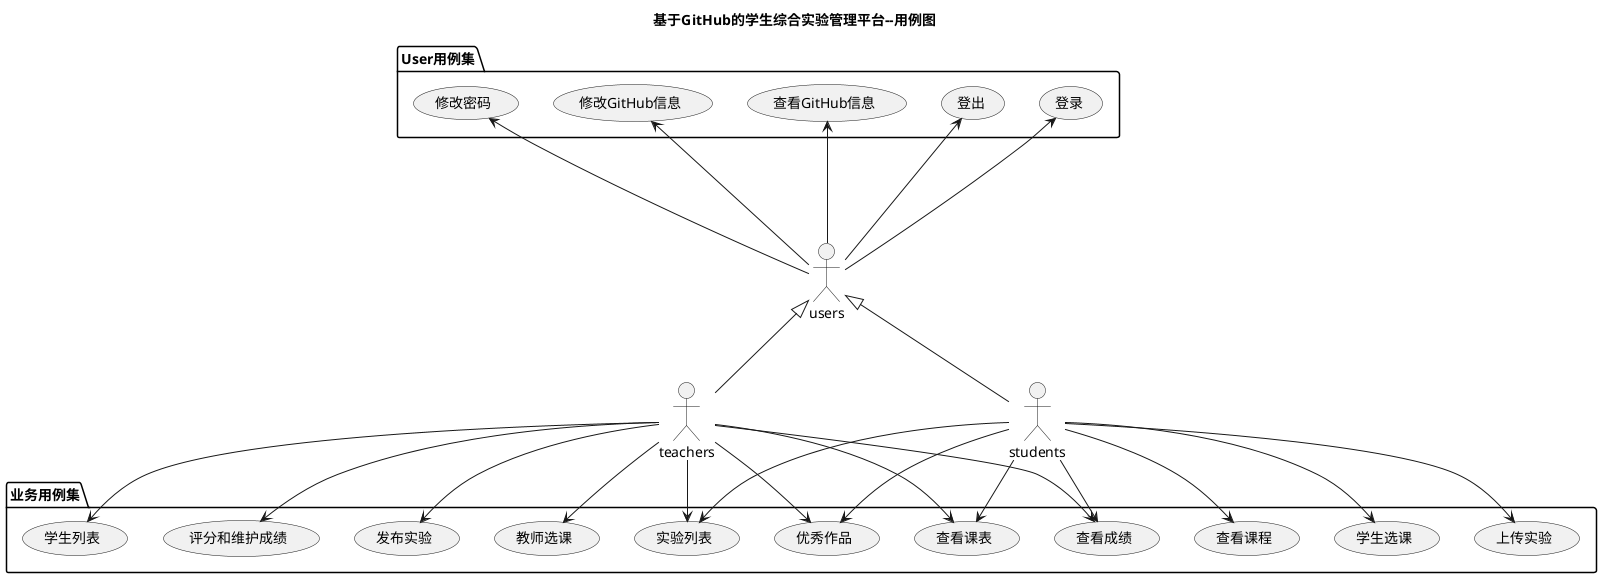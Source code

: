 @startuml

title 基于GitHub的学生综合实验管理平台--用例图

actor teachers
actor students
actor users
users <|-- teachers
users <|-- students

package User用例集 {
users --up-> (登录)
users --up-> (登出)
users --up-> (查看GitHub信息)
users --up-> (修改GitHub信息)
users --up-> (修改密码)
}

package 业务用例集 {
teachers --> (教师选课)
teachers --> (发布实验)
teachers --> (评分和维护成绩)
teachers --> (学生列表)
teachers --> (查看成绩)
students --> (学生选课)
students --> (查看成绩)
students --> (查看课程)
students --> (实验列表)
teachers --> (实验列表)
teachers --> (查看课表)
students --> (查看课表)
students --> (上传实验)
teachers --> (优秀作品)
students --> (优秀作品)

}

@enduml